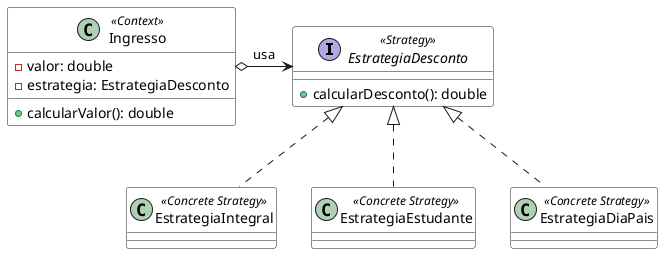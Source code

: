 @startuml
skinparam ClassBackgroundColor white

interface EstrategiaDesconto <<Strategy>> {
    + calcularDesconto(): double
}

class EstrategiaIntegral <<Concrete Strategy>> implements EstrategiaDesconto
class EstrategiaEstudante <<Concrete Strategy>> implements EstrategiaDesconto
class EstrategiaDiaPais <<Concrete Strategy>> implements EstrategiaDesconto

class Ingresso <<Context>> {
    - valor: double
    - estrategia: EstrategiaDesconto
    + calcularValor(): double
}

Ingresso o-r-> EstrategiaDesconto : usa
@enduml